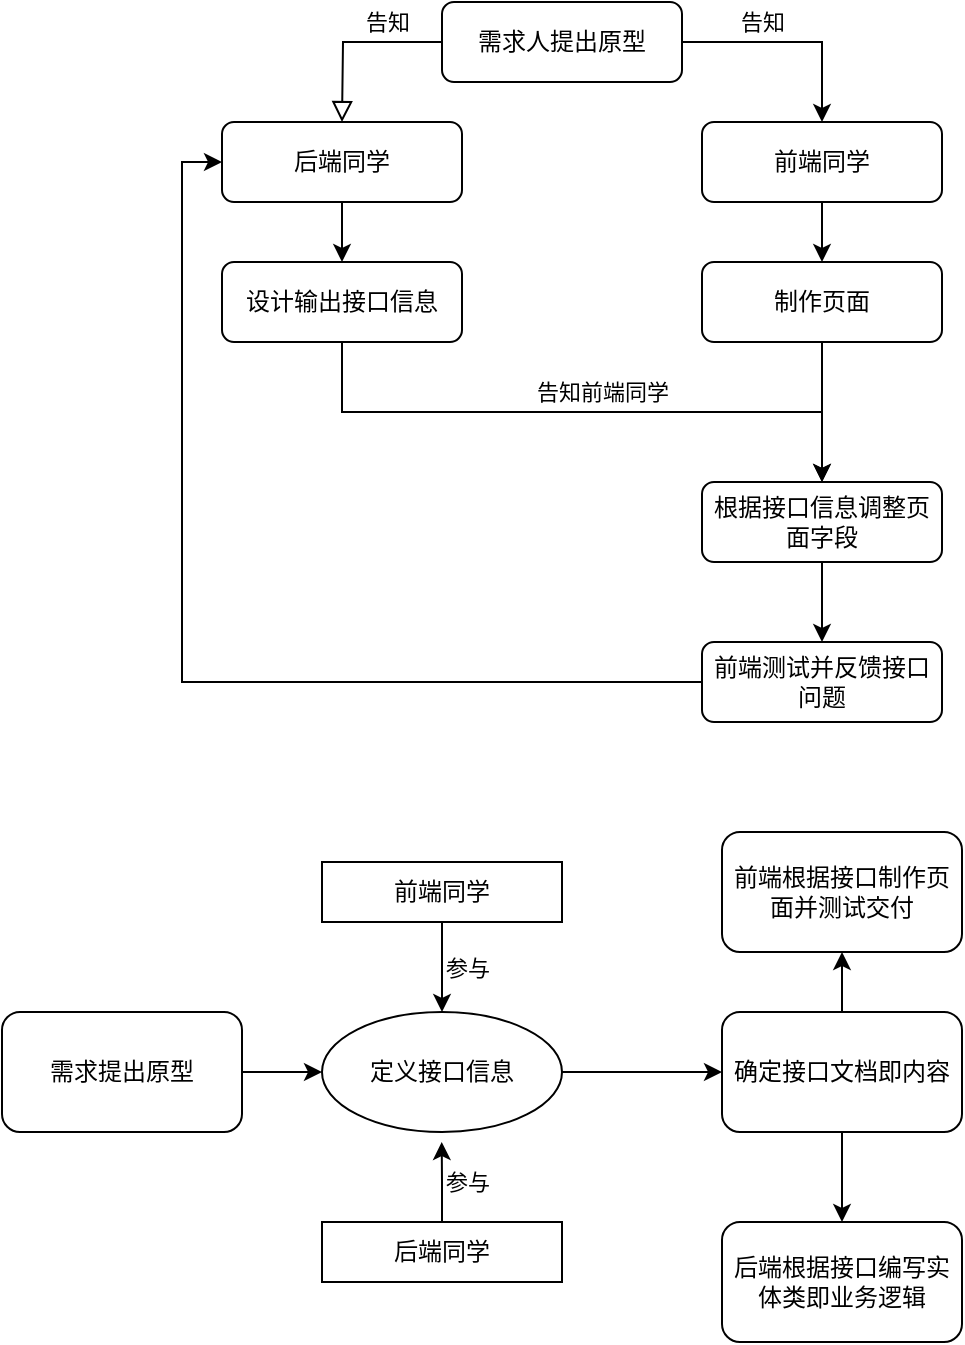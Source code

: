 <mxfile version="17.2.4" type="device"><diagram id="C5RBs43oDa-KdzZeNtuy" name="Page-1"><mxGraphModel dx="813" dy="435" grid="1" gridSize="10" guides="1" tooltips="1" connect="1" arrows="1" fold="1" page="1" pageScale="1" pageWidth="827" pageHeight="1169" math="0" shadow="0"><root><mxCell id="WIyWlLk6GJQsqaUBKTNV-0"/><mxCell id="WIyWlLk6GJQsqaUBKTNV-1" parent="WIyWlLk6GJQsqaUBKTNV-0"/><mxCell id="WIyWlLk6GJQsqaUBKTNV-2" value="告知" style="rounded=0;html=1;jettySize=auto;orthogonalLoop=1;fontSize=11;endArrow=block;endFill=0;endSize=8;strokeWidth=1;shadow=0;labelBackgroundColor=none;edgeStyle=orthogonalEdgeStyle;align=left;" parent="WIyWlLk6GJQsqaUBKTNV-1" source="WIyWlLk6GJQsqaUBKTNV-3" edge="1"><mxGeometry x="-0.111" y="-10" relative="1" as="geometry"><mxPoint x="220" y="140" as="targetPoint"/><mxPoint as="offset"/></mxGeometry></mxCell><mxCell id="GGXpx22eZjB3CcogfM1d-10" value="告知" style="edgeStyle=orthogonalEdgeStyle;rounded=0;orthogonalLoop=1;jettySize=auto;html=1;exitX=1;exitY=0.5;exitDx=0;exitDy=0;entryX=0.5;entryY=0;entryDx=0;entryDy=0;" edge="1" parent="WIyWlLk6GJQsqaUBKTNV-1" source="WIyWlLk6GJQsqaUBKTNV-3" target="GGXpx22eZjB3CcogfM1d-4"><mxGeometry x="-0.273" y="10" relative="1" as="geometry"><mxPoint as="offset"/></mxGeometry></mxCell><mxCell id="WIyWlLk6GJQsqaUBKTNV-3" value="需求人提出原型" style="rounded=1;whiteSpace=wrap;html=1;fontSize=12;glass=0;strokeWidth=1;shadow=0;" parent="WIyWlLk6GJQsqaUBKTNV-1" vertex="1"><mxGeometry x="270" y="80" width="120" height="40" as="geometry"/></mxCell><mxCell id="GGXpx22eZjB3CcogfM1d-12" value="" style="edgeStyle=orthogonalEdgeStyle;rounded=0;orthogonalLoop=1;jettySize=auto;html=1;" edge="1" parent="WIyWlLk6GJQsqaUBKTNV-1" source="GGXpx22eZjB3CcogfM1d-0" target="GGXpx22eZjB3CcogfM1d-11"><mxGeometry relative="1" as="geometry"/></mxCell><mxCell id="GGXpx22eZjB3CcogfM1d-0" value="后端同学" style="rounded=1;whiteSpace=wrap;html=1;" vertex="1" parent="WIyWlLk6GJQsqaUBKTNV-1"><mxGeometry x="160" y="140" width="120" height="40" as="geometry"/></mxCell><mxCell id="GGXpx22eZjB3CcogfM1d-14" value="" style="edgeStyle=orthogonalEdgeStyle;rounded=0;orthogonalLoop=1;jettySize=auto;html=1;" edge="1" parent="WIyWlLk6GJQsqaUBKTNV-1" source="GGXpx22eZjB3CcogfM1d-4" target="GGXpx22eZjB3CcogfM1d-13"><mxGeometry relative="1" as="geometry"/></mxCell><mxCell id="GGXpx22eZjB3CcogfM1d-4" value="前端同学" style="rounded=1;whiteSpace=wrap;html=1;" vertex="1" parent="WIyWlLk6GJQsqaUBKTNV-1"><mxGeometry x="400" y="140" width="120" height="40" as="geometry"/></mxCell><mxCell id="GGXpx22eZjB3CcogfM1d-17" value="告知前端同学" style="edgeStyle=orthogonalEdgeStyle;rounded=0;orthogonalLoop=1;jettySize=auto;html=1;exitX=0.5;exitY=1;exitDx=0;exitDy=0;entryX=0.5;entryY=0;entryDx=0;entryDy=0;" edge="1" parent="WIyWlLk6GJQsqaUBKTNV-1" source="GGXpx22eZjB3CcogfM1d-11" target="GGXpx22eZjB3CcogfM1d-15"><mxGeometry x="0.062" y="10" relative="1" as="geometry"><mxPoint as="offset"/></mxGeometry></mxCell><mxCell id="GGXpx22eZjB3CcogfM1d-11" value="设计输出接口信息" style="whiteSpace=wrap;html=1;rounded=1;" vertex="1" parent="WIyWlLk6GJQsqaUBKTNV-1"><mxGeometry x="160" y="210" width="120" height="40" as="geometry"/></mxCell><mxCell id="GGXpx22eZjB3CcogfM1d-16" value="" style="edgeStyle=orthogonalEdgeStyle;rounded=0;orthogonalLoop=1;jettySize=auto;html=1;" edge="1" parent="WIyWlLk6GJQsqaUBKTNV-1" source="GGXpx22eZjB3CcogfM1d-13" target="GGXpx22eZjB3CcogfM1d-15"><mxGeometry relative="1" as="geometry"/></mxCell><mxCell id="GGXpx22eZjB3CcogfM1d-13" value="制作页面" style="rounded=1;whiteSpace=wrap;html=1;" vertex="1" parent="WIyWlLk6GJQsqaUBKTNV-1"><mxGeometry x="400" y="210" width="120" height="40" as="geometry"/></mxCell><mxCell id="GGXpx22eZjB3CcogfM1d-19" value="" style="edgeStyle=orthogonalEdgeStyle;rounded=0;orthogonalLoop=1;jettySize=auto;html=1;" edge="1" parent="WIyWlLk6GJQsqaUBKTNV-1" source="GGXpx22eZjB3CcogfM1d-15" target="GGXpx22eZjB3CcogfM1d-18"><mxGeometry relative="1" as="geometry"/></mxCell><mxCell id="GGXpx22eZjB3CcogfM1d-15" value="根据接口信息调整页面字段" style="rounded=1;whiteSpace=wrap;html=1;" vertex="1" parent="WIyWlLk6GJQsqaUBKTNV-1"><mxGeometry x="400" y="320" width="120" height="40" as="geometry"/></mxCell><mxCell id="GGXpx22eZjB3CcogfM1d-20" style="edgeStyle=orthogonalEdgeStyle;rounded=0;orthogonalLoop=1;jettySize=auto;html=1;exitX=0;exitY=0.5;exitDx=0;exitDy=0;entryX=0;entryY=0.5;entryDx=0;entryDy=0;" edge="1" parent="WIyWlLk6GJQsqaUBKTNV-1" source="GGXpx22eZjB3CcogfM1d-18" target="GGXpx22eZjB3CcogfM1d-0"><mxGeometry relative="1" as="geometry"/></mxCell><mxCell id="GGXpx22eZjB3CcogfM1d-18" value="前端测试并反馈接口问题" style="rounded=1;whiteSpace=wrap;html=1;" vertex="1" parent="WIyWlLk6GJQsqaUBKTNV-1"><mxGeometry x="400" y="400" width="120" height="40" as="geometry"/></mxCell><mxCell id="GGXpx22eZjB3CcogfM1d-23" value="" style="edgeStyle=orthogonalEdgeStyle;rounded=0;orthogonalLoop=1;jettySize=auto;html=1;" edge="1" parent="WIyWlLk6GJQsqaUBKTNV-1" source="GGXpx22eZjB3CcogfM1d-21" target="GGXpx22eZjB3CcogfM1d-22"><mxGeometry relative="1" as="geometry"/></mxCell><mxCell id="GGXpx22eZjB3CcogfM1d-21" value="需求提出原型" style="rounded=1;whiteSpace=wrap;html=1;" vertex="1" parent="WIyWlLk6GJQsqaUBKTNV-1"><mxGeometry x="50" y="585" width="120" height="60" as="geometry"/></mxCell><mxCell id="GGXpx22eZjB3CcogfM1d-29" value="" style="edgeStyle=orthogonalEdgeStyle;rounded=0;orthogonalLoop=1;jettySize=auto;html=1;" edge="1" parent="WIyWlLk6GJQsqaUBKTNV-1" source="GGXpx22eZjB3CcogfM1d-22" target="GGXpx22eZjB3CcogfM1d-28"><mxGeometry relative="1" as="geometry"/></mxCell><mxCell id="GGXpx22eZjB3CcogfM1d-22" value="定义接口信息" style="ellipse;whiteSpace=wrap;html=1;rounded=1;" vertex="1" parent="WIyWlLk6GJQsqaUBKTNV-1"><mxGeometry x="210" y="585" width="120" height="60" as="geometry"/></mxCell><mxCell id="GGXpx22eZjB3CcogfM1d-26" value="参与" style="edgeStyle=orthogonalEdgeStyle;rounded=0;orthogonalLoop=1;jettySize=auto;html=1;exitX=0.5;exitY=1;exitDx=0;exitDy=0;entryX=0.5;entryY=0;entryDx=0;entryDy=0;align=left;" edge="1" parent="WIyWlLk6GJQsqaUBKTNV-1" source="GGXpx22eZjB3CcogfM1d-24" target="GGXpx22eZjB3CcogfM1d-22"><mxGeometry relative="1" as="geometry"/></mxCell><mxCell id="GGXpx22eZjB3CcogfM1d-24" value="前端同学" style="rounded=0;whiteSpace=wrap;html=1;" vertex="1" parent="WIyWlLk6GJQsqaUBKTNV-1"><mxGeometry x="210" y="510" width="120" height="30" as="geometry"/></mxCell><mxCell id="GGXpx22eZjB3CcogfM1d-27" value="参与" style="edgeStyle=orthogonalEdgeStyle;rounded=0;orthogonalLoop=1;jettySize=auto;html=1;exitX=0.5;exitY=0;exitDx=0;exitDy=0;align=left;" edge="1" parent="WIyWlLk6GJQsqaUBKTNV-1" source="GGXpx22eZjB3CcogfM1d-25"><mxGeometry relative="1" as="geometry"><mxPoint x="269.857" y="650" as="targetPoint"/></mxGeometry></mxCell><mxCell id="GGXpx22eZjB3CcogfM1d-25" value="后端同学" style="rounded=0;whiteSpace=wrap;html=1;" vertex="1" parent="WIyWlLk6GJQsqaUBKTNV-1"><mxGeometry x="210" y="690" width="120" height="30" as="geometry"/></mxCell><mxCell id="GGXpx22eZjB3CcogfM1d-31" value="" style="edgeStyle=orthogonalEdgeStyle;rounded=0;orthogonalLoop=1;jettySize=auto;html=1;" edge="1" parent="WIyWlLk6GJQsqaUBKTNV-1" source="GGXpx22eZjB3CcogfM1d-28" target="GGXpx22eZjB3CcogfM1d-30"><mxGeometry relative="1" as="geometry"/></mxCell><mxCell id="GGXpx22eZjB3CcogfM1d-33" value="" style="edgeStyle=orthogonalEdgeStyle;rounded=0;orthogonalLoop=1;jettySize=auto;html=1;" edge="1" parent="WIyWlLk6GJQsqaUBKTNV-1" source="GGXpx22eZjB3CcogfM1d-28" target="GGXpx22eZjB3CcogfM1d-32"><mxGeometry relative="1" as="geometry"/></mxCell><mxCell id="GGXpx22eZjB3CcogfM1d-28" value="确定接口文档即内容" style="whiteSpace=wrap;html=1;rounded=1;" vertex="1" parent="WIyWlLk6GJQsqaUBKTNV-1"><mxGeometry x="410" y="585" width="120" height="60" as="geometry"/></mxCell><mxCell id="GGXpx22eZjB3CcogfM1d-30" value="前端根据接口制作页面并测试交付" style="whiteSpace=wrap;html=1;rounded=1;" vertex="1" parent="WIyWlLk6GJQsqaUBKTNV-1"><mxGeometry x="410" y="495" width="120" height="60" as="geometry"/></mxCell><mxCell id="GGXpx22eZjB3CcogfM1d-32" value="后端根据接口编写实体类即业务逻辑" style="whiteSpace=wrap;html=1;rounded=1;" vertex="1" parent="WIyWlLk6GJQsqaUBKTNV-1"><mxGeometry x="410" y="690" width="120" height="60" as="geometry"/></mxCell></root></mxGraphModel></diagram></mxfile>